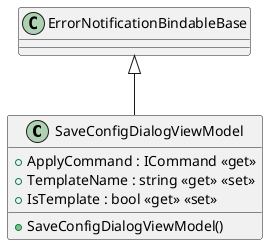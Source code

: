 @startuml
class SaveConfigDialogViewModel {
    + ApplyCommand : ICommand <<get>>
    + TemplateName : string <<get>> <<set>>
    + IsTemplate : bool <<get>> <<set>>
    + SaveConfigDialogViewModel()
}
ErrorNotificationBindableBase <|-- SaveConfigDialogViewModel
@enduml
